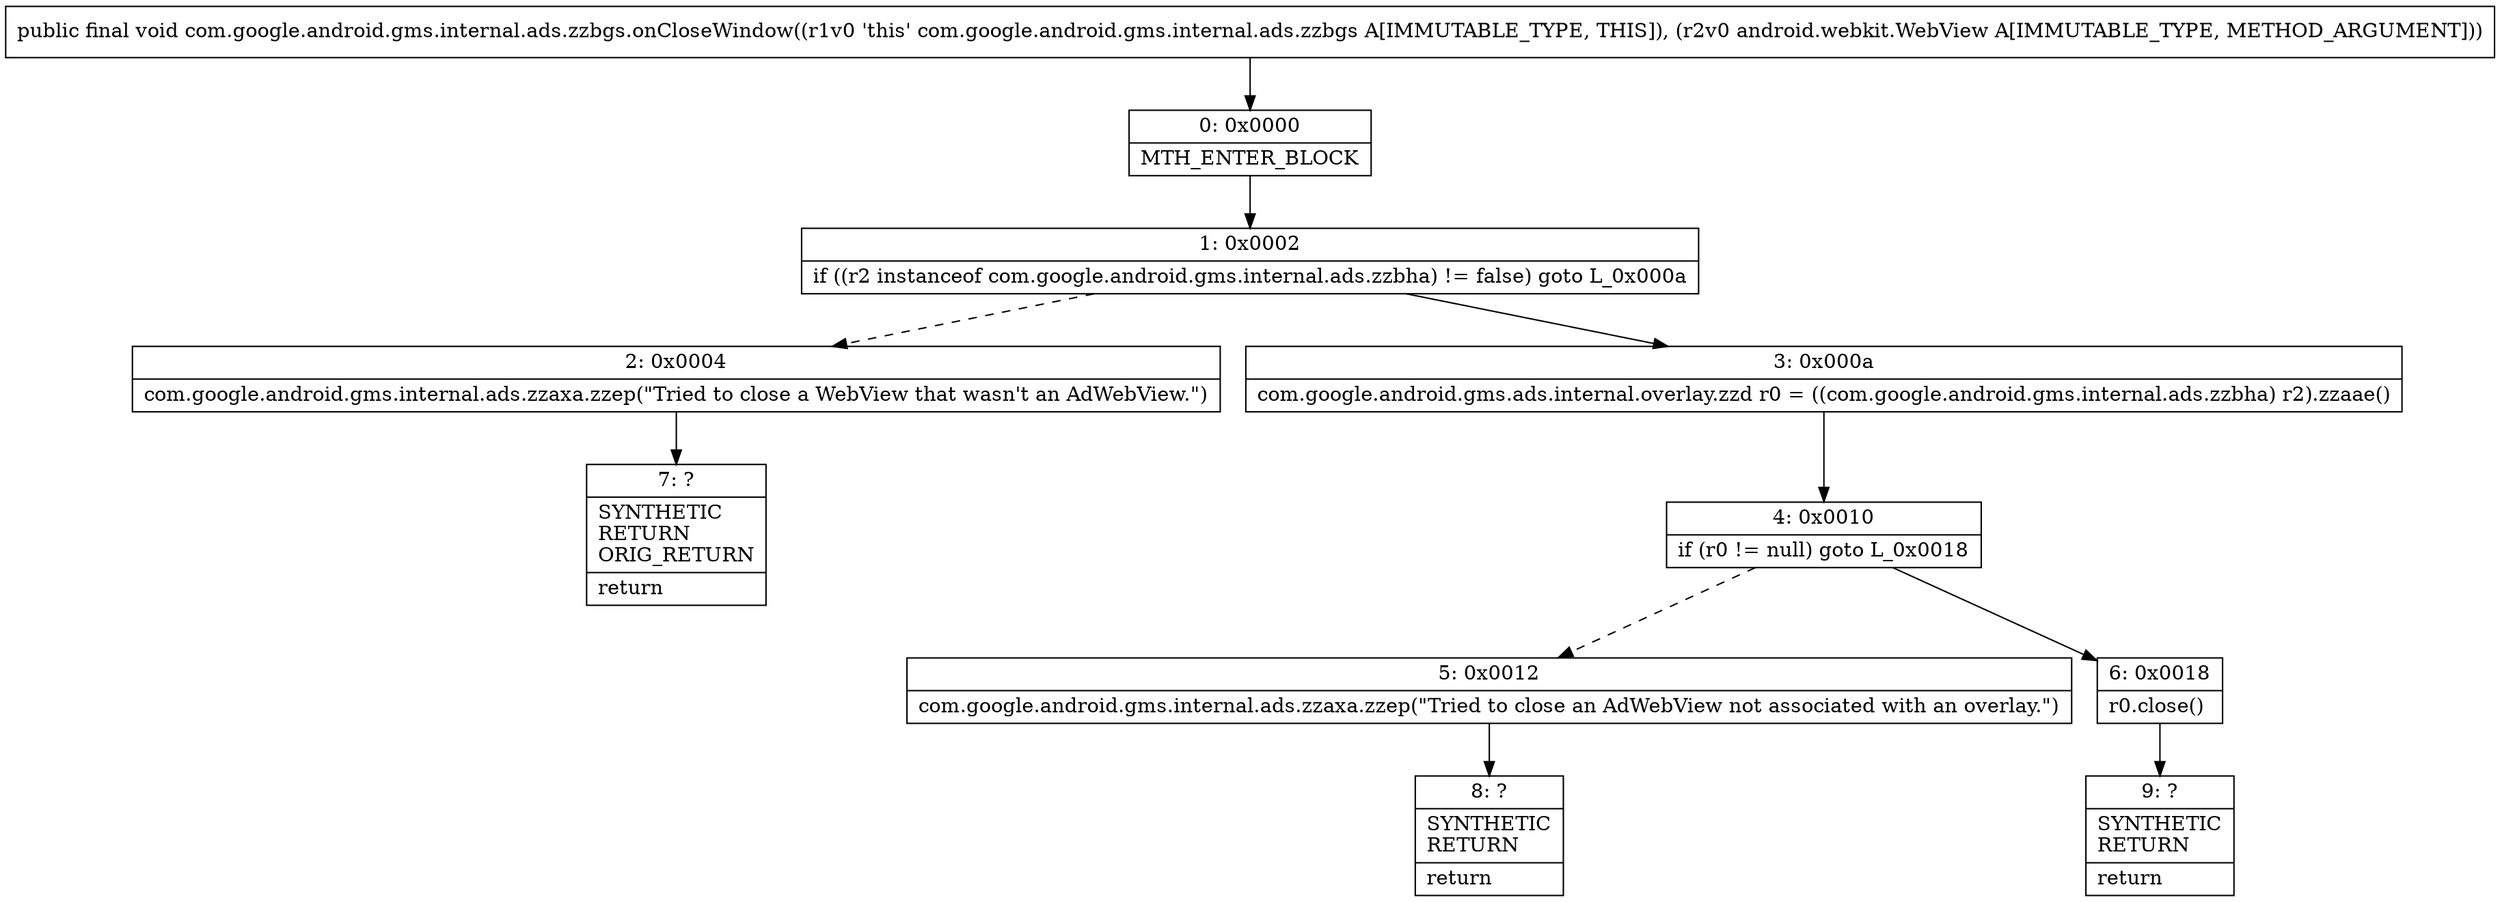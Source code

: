 digraph "CFG forcom.google.android.gms.internal.ads.zzbgs.onCloseWindow(Landroid\/webkit\/WebView;)V" {
Node_0 [shape=record,label="{0\:\ 0x0000|MTH_ENTER_BLOCK\l}"];
Node_1 [shape=record,label="{1\:\ 0x0002|if ((r2 instanceof com.google.android.gms.internal.ads.zzbha) != false) goto L_0x000a\l}"];
Node_2 [shape=record,label="{2\:\ 0x0004|com.google.android.gms.internal.ads.zzaxa.zzep(\"Tried to close a WebView that wasn't an AdWebView.\")\l}"];
Node_3 [shape=record,label="{3\:\ 0x000a|com.google.android.gms.ads.internal.overlay.zzd r0 = ((com.google.android.gms.internal.ads.zzbha) r2).zzaae()\l}"];
Node_4 [shape=record,label="{4\:\ 0x0010|if (r0 != null) goto L_0x0018\l}"];
Node_5 [shape=record,label="{5\:\ 0x0012|com.google.android.gms.internal.ads.zzaxa.zzep(\"Tried to close an AdWebView not associated with an overlay.\")\l}"];
Node_6 [shape=record,label="{6\:\ 0x0018|r0.close()\l}"];
Node_7 [shape=record,label="{7\:\ ?|SYNTHETIC\lRETURN\lORIG_RETURN\l|return\l}"];
Node_8 [shape=record,label="{8\:\ ?|SYNTHETIC\lRETURN\l|return\l}"];
Node_9 [shape=record,label="{9\:\ ?|SYNTHETIC\lRETURN\l|return\l}"];
MethodNode[shape=record,label="{public final void com.google.android.gms.internal.ads.zzbgs.onCloseWindow((r1v0 'this' com.google.android.gms.internal.ads.zzbgs A[IMMUTABLE_TYPE, THIS]), (r2v0 android.webkit.WebView A[IMMUTABLE_TYPE, METHOD_ARGUMENT])) }"];
MethodNode -> Node_0;
Node_0 -> Node_1;
Node_1 -> Node_2[style=dashed];
Node_1 -> Node_3;
Node_2 -> Node_7;
Node_3 -> Node_4;
Node_4 -> Node_5[style=dashed];
Node_4 -> Node_6;
Node_5 -> Node_8;
Node_6 -> Node_9;
}


